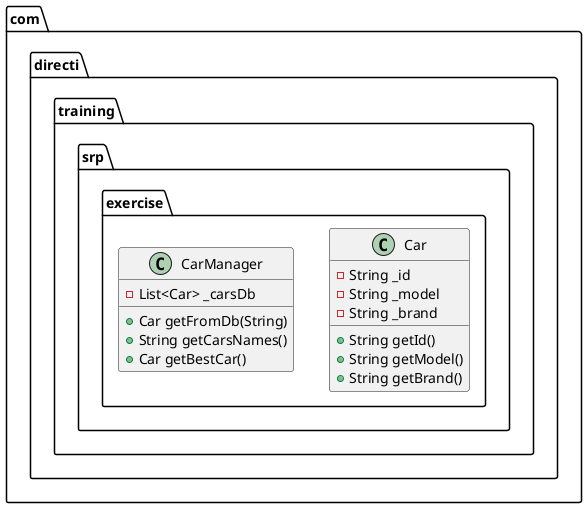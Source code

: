 @startuml
class com.directi.training.srp.exercise.Car {
- String _id
- String _model
- String _brand
+ String getId()
+ String getModel()
+ String getBrand()
}
class com.directi.training.srp.exercise.CarManager {
- List<Car> _carsDb
+ Car getFromDb(String)
+ String getCarsNames()
+ Car getBestCar()
}
@enduml